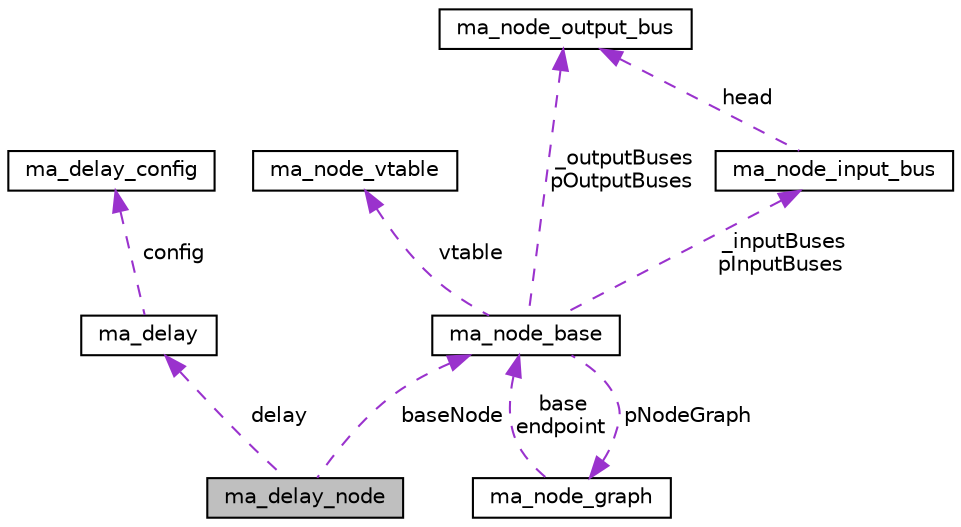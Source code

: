 digraph "ma_delay_node"
{
 // LATEX_PDF_SIZE
  edge [fontname="Helvetica",fontsize="10",labelfontname="Helvetica",labelfontsize="10"];
  node [fontname="Helvetica",fontsize="10",shape=record];
  Node1 [label="ma_delay_node",height=0.2,width=0.4,color="black", fillcolor="grey75", style="filled", fontcolor="black",tooltip=" "];
  Node2 -> Node1 [dir="back",color="darkorchid3",fontsize="10",style="dashed",label=" delay" ,fontname="Helvetica"];
  Node2 [label="ma_delay",height=0.2,width=0.4,color="black", fillcolor="white", style="filled",URL="$structma__delay.html",tooltip=" "];
  Node3 -> Node2 [dir="back",color="darkorchid3",fontsize="10",style="dashed",label=" config" ,fontname="Helvetica"];
  Node3 [label="ma_delay_config",height=0.2,width=0.4,color="black", fillcolor="white", style="filled",URL="$structma__delay__config.html",tooltip=" "];
  Node4 -> Node1 [dir="back",color="darkorchid3",fontsize="10",style="dashed",label=" baseNode" ,fontname="Helvetica"];
  Node4 [label="ma_node_base",height=0.2,width=0.4,color="black", fillcolor="white", style="filled",URL="$structma__node__base.html",tooltip=" "];
  Node5 -> Node4 [dir="back",color="darkorchid3",fontsize="10",style="dashed",label=" vtable" ,fontname="Helvetica"];
  Node5 [label="ma_node_vtable",height=0.2,width=0.4,color="black", fillcolor="white", style="filled",URL="$structma__node__vtable.html",tooltip=" "];
  Node6 -> Node4 [dir="back",color="darkorchid3",fontsize="10",style="dashed",label=" _inputBuses\npInputBuses" ,fontname="Helvetica"];
  Node6 [label="ma_node_input_bus",height=0.2,width=0.4,color="black", fillcolor="white", style="filled",URL="$structma__node__input__bus.html",tooltip=" "];
  Node7 -> Node6 [dir="back",color="darkorchid3",fontsize="10",style="dashed",label=" head" ,fontname="Helvetica"];
  Node7 [label="ma_node_output_bus",height=0.2,width=0.4,color="black", fillcolor="white", style="filled",URL="$structma__node__output__bus.html",tooltip=" "];
  Node7 -> Node4 [dir="back",color="darkorchid3",fontsize="10",style="dashed",label=" _outputBuses\npOutputBuses" ,fontname="Helvetica"];
  Node8 -> Node4 [dir="back",color="darkorchid3",fontsize="10",style="dashed",label=" pNodeGraph" ,fontname="Helvetica"];
  Node8 [label="ma_node_graph",height=0.2,width=0.4,color="black", fillcolor="white", style="filled",URL="$structma__node__graph.html",tooltip=" "];
  Node4 -> Node8 [dir="back",color="darkorchid3",fontsize="10",style="dashed",label=" base\nendpoint" ,fontname="Helvetica"];
}
